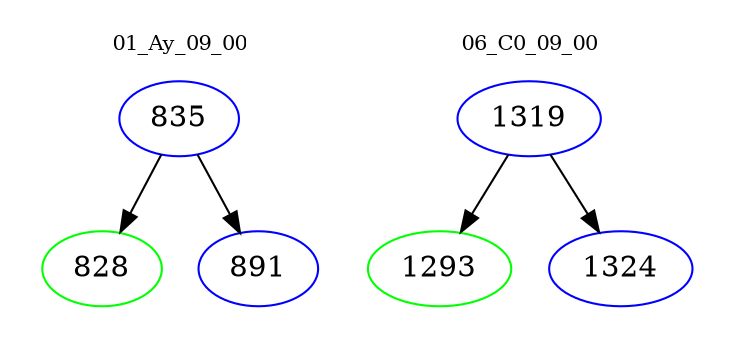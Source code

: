 digraph{
subgraph cluster_0 {
color = white
label = "01_Ay_09_00";
fontsize=10;
T0_835 [label="835", color="blue"]
T0_835 -> T0_828 [color="black"]
T0_828 [label="828", color="green"]
T0_835 -> T0_891 [color="black"]
T0_891 [label="891", color="blue"]
}
subgraph cluster_1 {
color = white
label = "06_C0_09_00";
fontsize=10;
T1_1319 [label="1319", color="blue"]
T1_1319 -> T1_1293 [color="black"]
T1_1293 [label="1293", color="green"]
T1_1319 -> T1_1324 [color="black"]
T1_1324 [label="1324", color="blue"]
}
}

